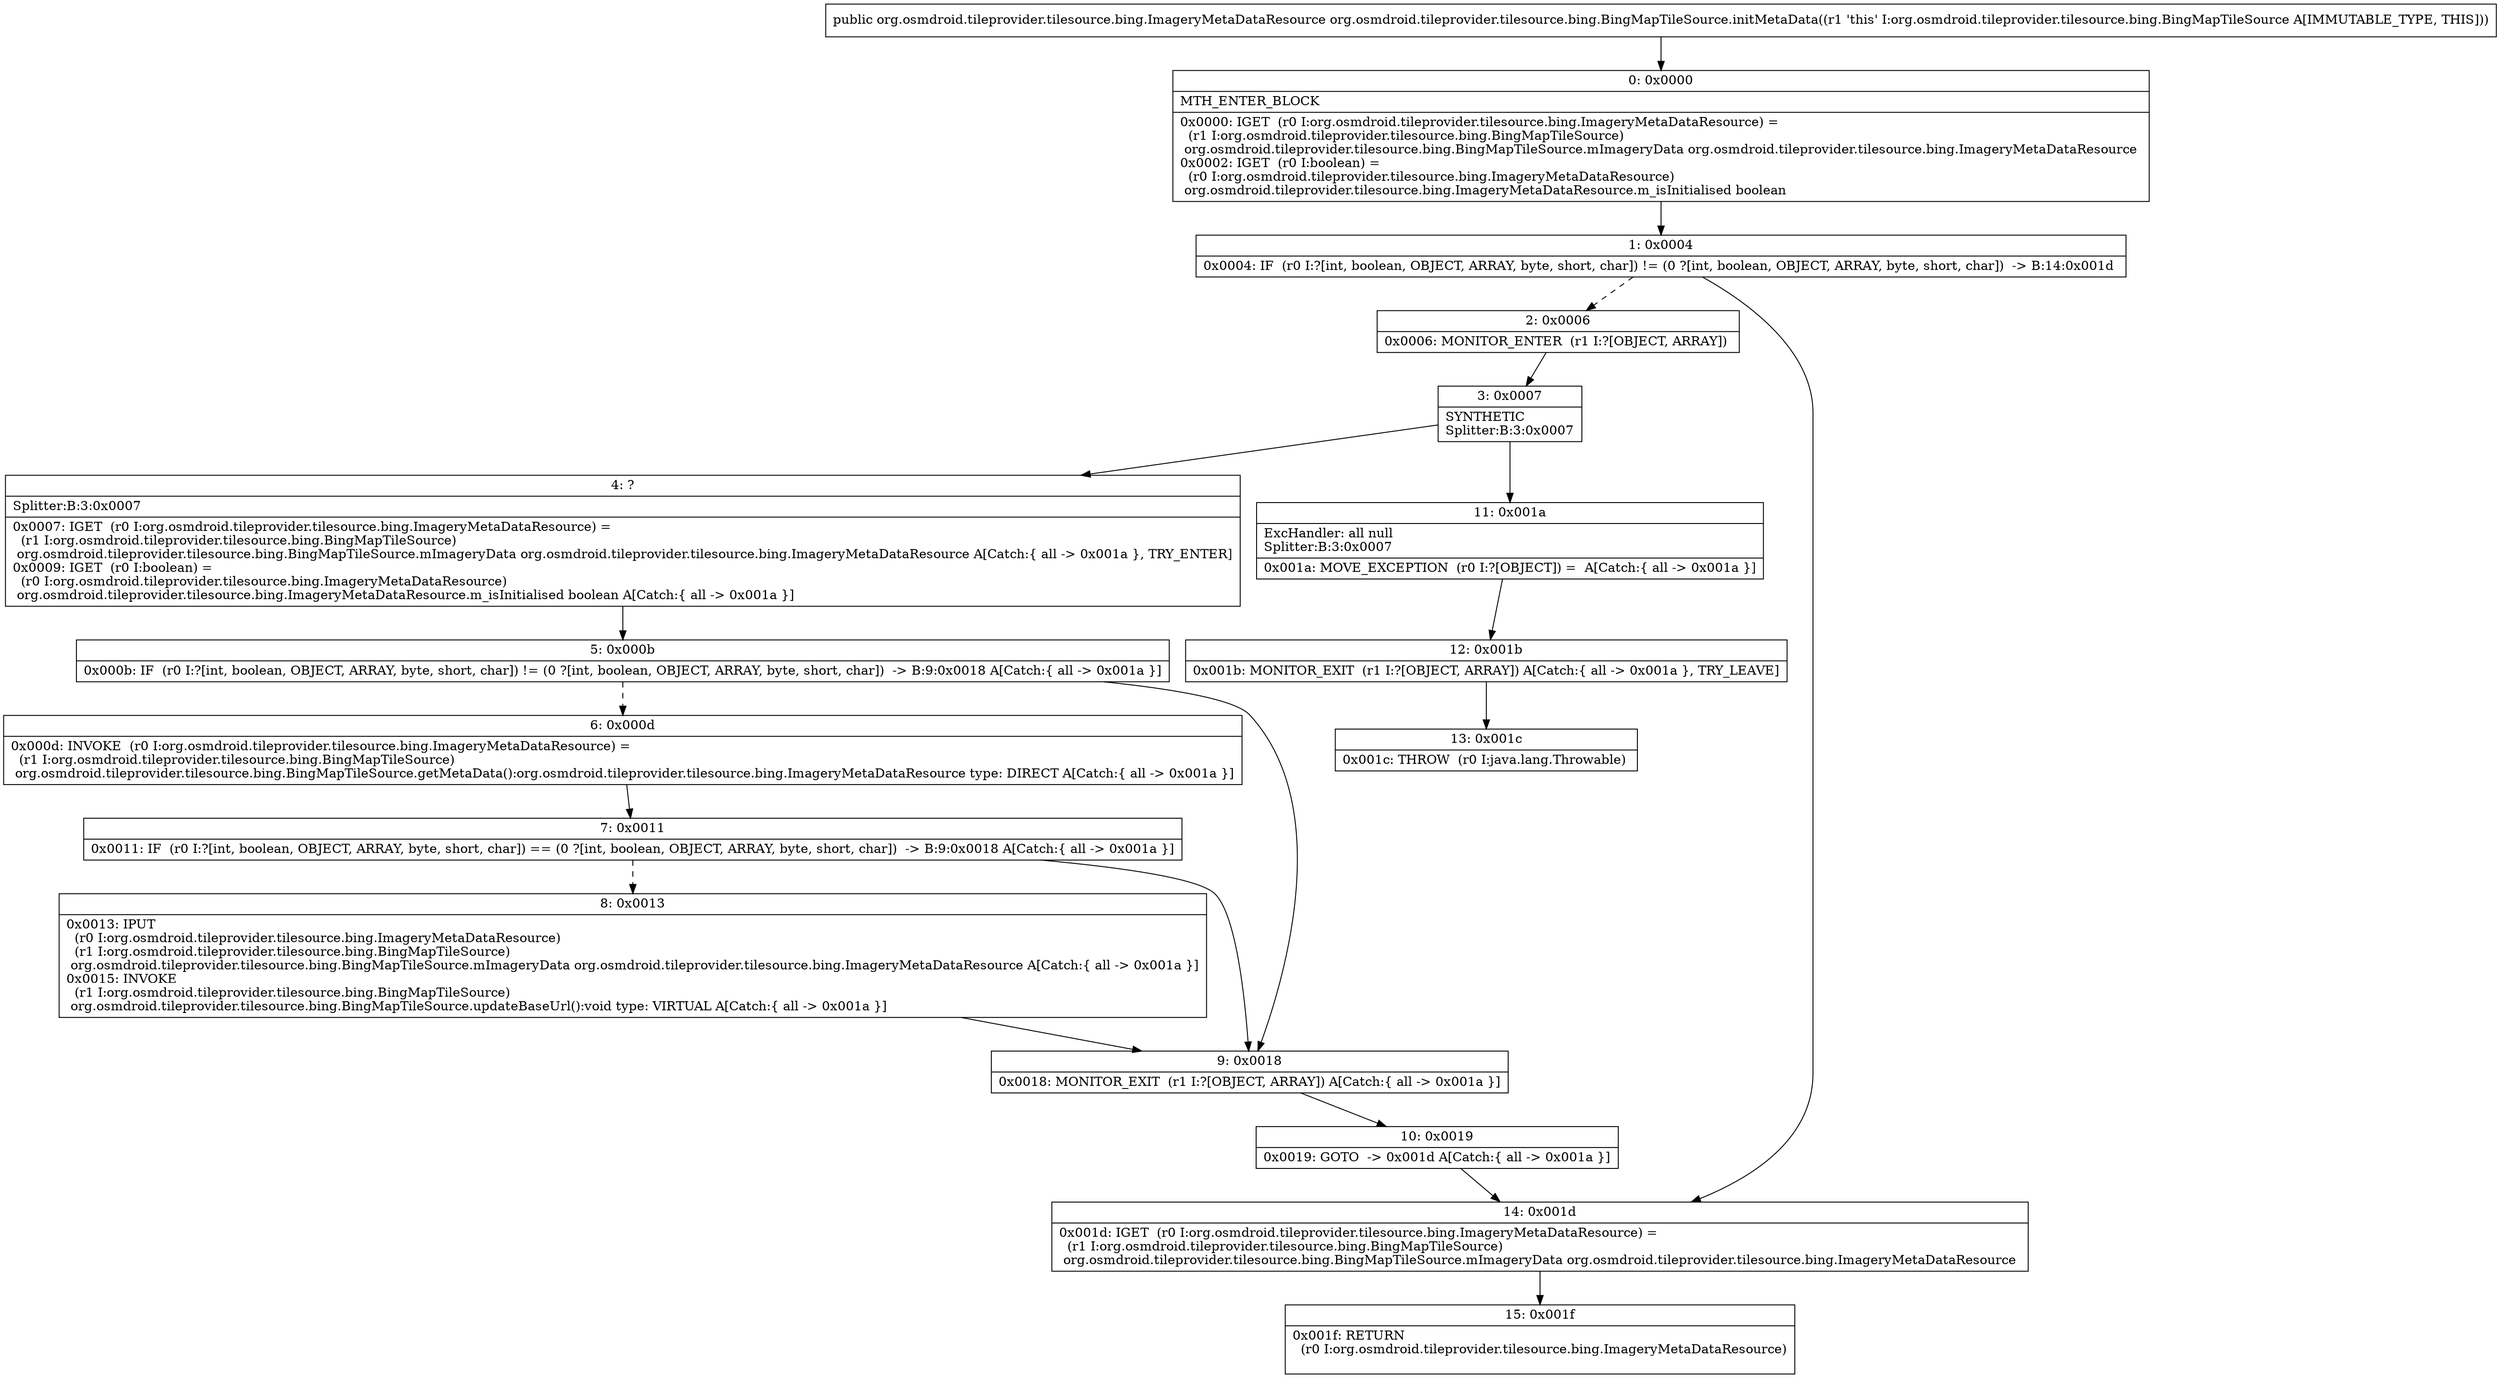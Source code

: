 digraph "CFG fororg.osmdroid.tileprovider.tilesource.bing.BingMapTileSource.initMetaData()Lorg\/osmdroid\/tileprovider\/tilesource\/bing\/ImageryMetaDataResource;" {
Node_0 [shape=record,label="{0\:\ 0x0000|MTH_ENTER_BLOCK\l|0x0000: IGET  (r0 I:org.osmdroid.tileprovider.tilesource.bing.ImageryMetaDataResource) = \l  (r1 I:org.osmdroid.tileprovider.tilesource.bing.BingMapTileSource)\l org.osmdroid.tileprovider.tilesource.bing.BingMapTileSource.mImageryData org.osmdroid.tileprovider.tilesource.bing.ImageryMetaDataResource \l0x0002: IGET  (r0 I:boolean) = \l  (r0 I:org.osmdroid.tileprovider.tilesource.bing.ImageryMetaDataResource)\l org.osmdroid.tileprovider.tilesource.bing.ImageryMetaDataResource.m_isInitialised boolean \l}"];
Node_1 [shape=record,label="{1\:\ 0x0004|0x0004: IF  (r0 I:?[int, boolean, OBJECT, ARRAY, byte, short, char]) != (0 ?[int, boolean, OBJECT, ARRAY, byte, short, char])  \-\> B:14:0x001d \l}"];
Node_2 [shape=record,label="{2\:\ 0x0006|0x0006: MONITOR_ENTER  (r1 I:?[OBJECT, ARRAY]) \l}"];
Node_3 [shape=record,label="{3\:\ 0x0007|SYNTHETIC\lSplitter:B:3:0x0007\l}"];
Node_4 [shape=record,label="{4\:\ ?|Splitter:B:3:0x0007\l|0x0007: IGET  (r0 I:org.osmdroid.tileprovider.tilesource.bing.ImageryMetaDataResource) = \l  (r1 I:org.osmdroid.tileprovider.tilesource.bing.BingMapTileSource)\l org.osmdroid.tileprovider.tilesource.bing.BingMapTileSource.mImageryData org.osmdroid.tileprovider.tilesource.bing.ImageryMetaDataResource A[Catch:\{ all \-\> 0x001a \}, TRY_ENTER]\l0x0009: IGET  (r0 I:boolean) = \l  (r0 I:org.osmdroid.tileprovider.tilesource.bing.ImageryMetaDataResource)\l org.osmdroid.tileprovider.tilesource.bing.ImageryMetaDataResource.m_isInitialised boolean A[Catch:\{ all \-\> 0x001a \}]\l}"];
Node_5 [shape=record,label="{5\:\ 0x000b|0x000b: IF  (r0 I:?[int, boolean, OBJECT, ARRAY, byte, short, char]) != (0 ?[int, boolean, OBJECT, ARRAY, byte, short, char])  \-\> B:9:0x0018 A[Catch:\{ all \-\> 0x001a \}]\l}"];
Node_6 [shape=record,label="{6\:\ 0x000d|0x000d: INVOKE  (r0 I:org.osmdroid.tileprovider.tilesource.bing.ImageryMetaDataResource) = \l  (r1 I:org.osmdroid.tileprovider.tilesource.bing.BingMapTileSource)\l org.osmdroid.tileprovider.tilesource.bing.BingMapTileSource.getMetaData():org.osmdroid.tileprovider.tilesource.bing.ImageryMetaDataResource type: DIRECT A[Catch:\{ all \-\> 0x001a \}]\l}"];
Node_7 [shape=record,label="{7\:\ 0x0011|0x0011: IF  (r0 I:?[int, boolean, OBJECT, ARRAY, byte, short, char]) == (0 ?[int, boolean, OBJECT, ARRAY, byte, short, char])  \-\> B:9:0x0018 A[Catch:\{ all \-\> 0x001a \}]\l}"];
Node_8 [shape=record,label="{8\:\ 0x0013|0x0013: IPUT  \l  (r0 I:org.osmdroid.tileprovider.tilesource.bing.ImageryMetaDataResource)\l  (r1 I:org.osmdroid.tileprovider.tilesource.bing.BingMapTileSource)\l org.osmdroid.tileprovider.tilesource.bing.BingMapTileSource.mImageryData org.osmdroid.tileprovider.tilesource.bing.ImageryMetaDataResource A[Catch:\{ all \-\> 0x001a \}]\l0x0015: INVOKE  \l  (r1 I:org.osmdroid.tileprovider.tilesource.bing.BingMapTileSource)\l org.osmdroid.tileprovider.tilesource.bing.BingMapTileSource.updateBaseUrl():void type: VIRTUAL A[Catch:\{ all \-\> 0x001a \}]\l}"];
Node_9 [shape=record,label="{9\:\ 0x0018|0x0018: MONITOR_EXIT  (r1 I:?[OBJECT, ARRAY]) A[Catch:\{ all \-\> 0x001a \}]\l}"];
Node_10 [shape=record,label="{10\:\ 0x0019|0x0019: GOTO  \-\> 0x001d A[Catch:\{ all \-\> 0x001a \}]\l}"];
Node_11 [shape=record,label="{11\:\ 0x001a|ExcHandler: all null\lSplitter:B:3:0x0007\l|0x001a: MOVE_EXCEPTION  (r0 I:?[OBJECT]) =  A[Catch:\{ all \-\> 0x001a \}]\l}"];
Node_12 [shape=record,label="{12\:\ 0x001b|0x001b: MONITOR_EXIT  (r1 I:?[OBJECT, ARRAY]) A[Catch:\{ all \-\> 0x001a \}, TRY_LEAVE]\l}"];
Node_13 [shape=record,label="{13\:\ 0x001c|0x001c: THROW  (r0 I:java.lang.Throwable) \l}"];
Node_14 [shape=record,label="{14\:\ 0x001d|0x001d: IGET  (r0 I:org.osmdroid.tileprovider.tilesource.bing.ImageryMetaDataResource) = \l  (r1 I:org.osmdroid.tileprovider.tilesource.bing.BingMapTileSource)\l org.osmdroid.tileprovider.tilesource.bing.BingMapTileSource.mImageryData org.osmdroid.tileprovider.tilesource.bing.ImageryMetaDataResource \l}"];
Node_15 [shape=record,label="{15\:\ 0x001f|0x001f: RETURN  \l  (r0 I:org.osmdroid.tileprovider.tilesource.bing.ImageryMetaDataResource)\l \l}"];
MethodNode[shape=record,label="{public org.osmdroid.tileprovider.tilesource.bing.ImageryMetaDataResource org.osmdroid.tileprovider.tilesource.bing.BingMapTileSource.initMetaData((r1 'this' I:org.osmdroid.tileprovider.tilesource.bing.BingMapTileSource A[IMMUTABLE_TYPE, THIS])) }"];
MethodNode -> Node_0;
Node_0 -> Node_1;
Node_1 -> Node_2[style=dashed];
Node_1 -> Node_14;
Node_2 -> Node_3;
Node_3 -> Node_4;
Node_3 -> Node_11;
Node_4 -> Node_5;
Node_5 -> Node_6[style=dashed];
Node_5 -> Node_9;
Node_6 -> Node_7;
Node_7 -> Node_8[style=dashed];
Node_7 -> Node_9;
Node_8 -> Node_9;
Node_9 -> Node_10;
Node_10 -> Node_14;
Node_11 -> Node_12;
Node_12 -> Node_13;
Node_14 -> Node_15;
}

